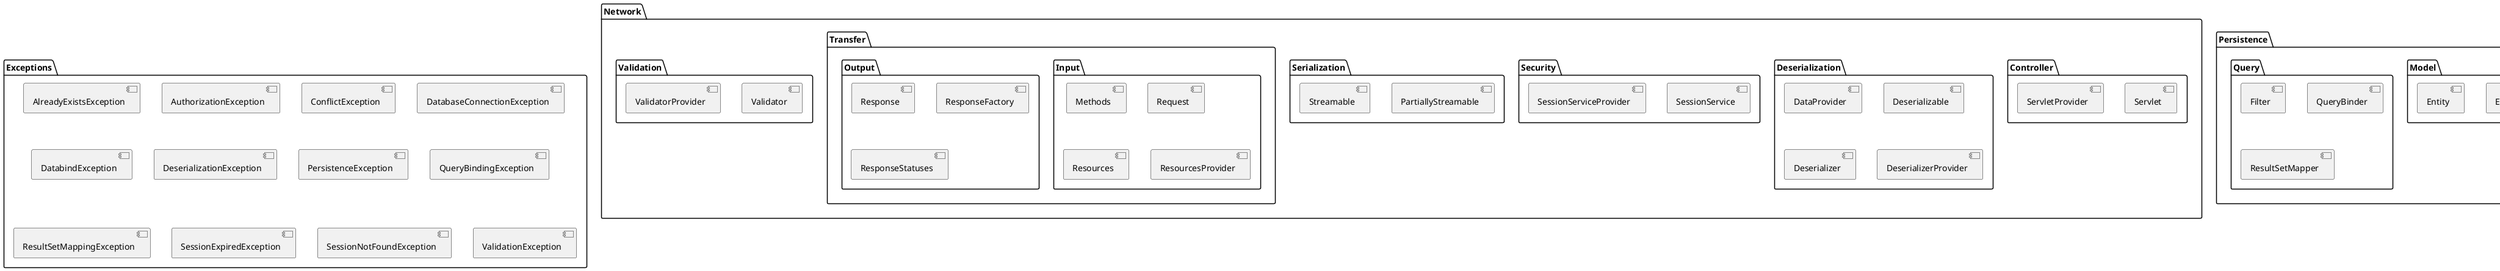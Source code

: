 @startuml Scaffolding Packages

    package "Exceptions" {

        [AlreadyExistsException]
        [AuthorizationException]
        [ConflictException]
        [DatabaseConnectionException]
        [DatabindException]
        [DeserializationException]
        [PersistenceException]
        [QueryBindingException]
        [ResultSetMappingException]
        [SessionExpiredException]
        [SessionNotFoundException]
        [ValidationException]
    }

    package "Network" {

        package "Controller" {

            [Servlet]
            [ServletProvider]
        }

        package "Deserialization" {

            [DataProvider]
            [Deserializable]
            [Deserializer]
            [DeserializerProvider]
        }

        package "Security" {

            [SessionService]
            [SessionServiceProvider]
        }

        package "Serialization" {

            [PartiallyStreamable]
            [Streamable]
        }

        package "Transfer" {

            package "Input" {

                [Methods]
                [Request]
                [Resources]
                [ResourcesProvider]
            }

            package "Output" {

                [Response]
                [ResponseFactory]
                [ResponseStatuses]
            }
        }

        package "Validation" {

            [Validator]
            [ValidatorProvider]
        }
    }

    package "Persistence" {

        package "Cache" {

            [Cacheability]
        }

        package "Model" {

            [Entities]
            [Entity]
        }

        package "Query" {

            [Filter]
            [QueryBinder]
            [ResultSetMapper]
        }
    }

    package "Tasks" {

        [Stoppable]
    }

@enduml
